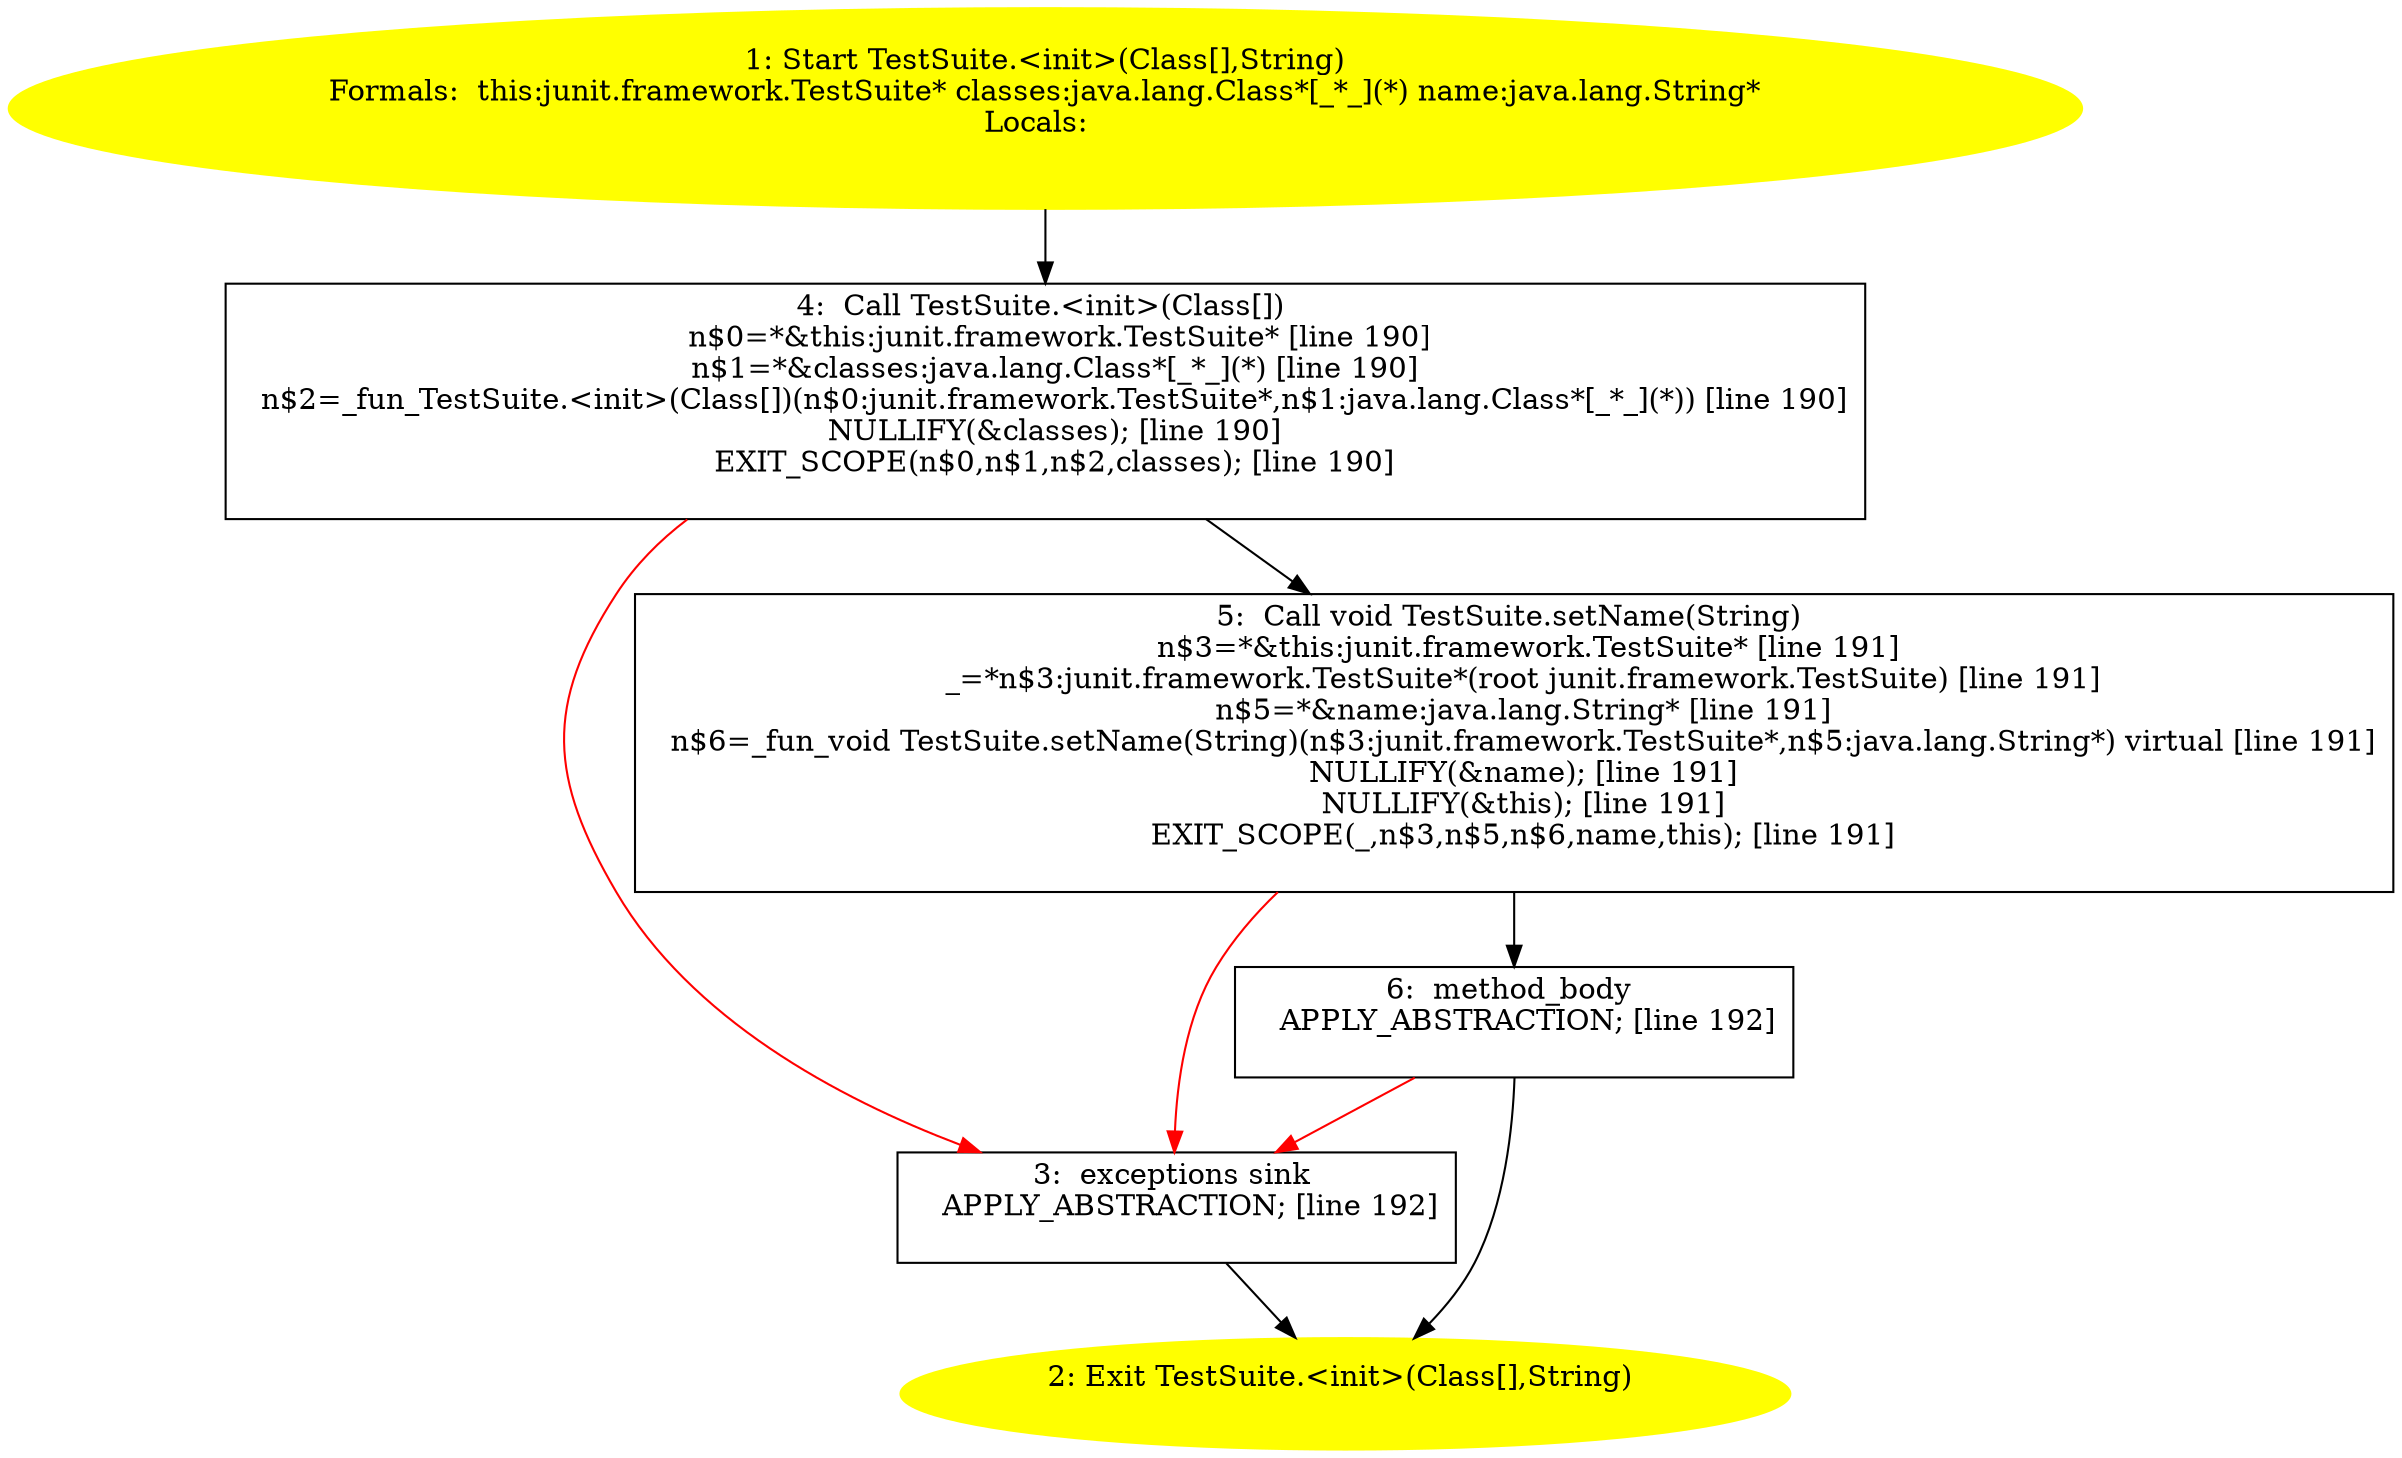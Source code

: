 /* @generated */
digraph cfg {
"junit.framework.TestSuite.<init>(java.lang.Class[],java.lang.String).6c6accbb3e5b5843be46737b87b3c61f_1" [label="1: Start TestSuite.<init>(Class[],String)\nFormals:  this:junit.framework.TestSuite* classes:java.lang.Class*[_*_](*) name:java.lang.String*\nLocals:  \n  " color=yellow style=filled]
	

	 "junit.framework.TestSuite.<init>(java.lang.Class[],java.lang.String).6c6accbb3e5b5843be46737b87b3c61f_1" -> "junit.framework.TestSuite.<init>(java.lang.Class[],java.lang.String).6c6accbb3e5b5843be46737b87b3c61f_4" ;
"junit.framework.TestSuite.<init>(java.lang.Class[],java.lang.String).6c6accbb3e5b5843be46737b87b3c61f_2" [label="2: Exit TestSuite.<init>(Class[],String) \n  " color=yellow style=filled]
	

"junit.framework.TestSuite.<init>(java.lang.Class[],java.lang.String).6c6accbb3e5b5843be46737b87b3c61f_3" [label="3:  exceptions sink \n   APPLY_ABSTRACTION; [line 192]\n " shape="box"]
	

	 "junit.framework.TestSuite.<init>(java.lang.Class[],java.lang.String).6c6accbb3e5b5843be46737b87b3c61f_3" -> "junit.framework.TestSuite.<init>(java.lang.Class[],java.lang.String).6c6accbb3e5b5843be46737b87b3c61f_2" ;
"junit.framework.TestSuite.<init>(java.lang.Class[],java.lang.String).6c6accbb3e5b5843be46737b87b3c61f_4" [label="4:  Call TestSuite.<init>(Class[]) \n   n$0=*&this:junit.framework.TestSuite* [line 190]\n  n$1=*&classes:java.lang.Class*[_*_](*) [line 190]\n  n$2=_fun_TestSuite.<init>(Class[])(n$0:junit.framework.TestSuite*,n$1:java.lang.Class*[_*_](*)) [line 190]\n  NULLIFY(&classes); [line 190]\n  EXIT_SCOPE(n$0,n$1,n$2,classes); [line 190]\n " shape="box"]
	

	 "junit.framework.TestSuite.<init>(java.lang.Class[],java.lang.String).6c6accbb3e5b5843be46737b87b3c61f_4" -> "junit.framework.TestSuite.<init>(java.lang.Class[],java.lang.String).6c6accbb3e5b5843be46737b87b3c61f_5" ;
	 "junit.framework.TestSuite.<init>(java.lang.Class[],java.lang.String).6c6accbb3e5b5843be46737b87b3c61f_4" -> "junit.framework.TestSuite.<init>(java.lang.Class[],java.lang.String).6c6accbb3e5b5843be46737b87b3c61f_3" [color="red" ];
"junit.framework.TestSuite.<init>(java.lang.Class[],java.lang.String).6c6accbb3e5b5843be46737b87b3c61f_5" [label="5:  Call void TestSuite.setName(String) \n   n$3=*&this:junit.framework.TestSuite* [line 191]\n  _=*n$3:junit.framework.TestSuite*(root junit.framework.TestSuite) [line 191]\n  n$5=*&name:java.lang.String* [line 191]\n  n$6=_fun_void TestSuite.setName(String)(n$3:junit.framework.TestSuite*,n$5:java.lang.String*) virtual [line 191]\n  NULLIFY(&name); [line 191]\n  NULLIFY(&this); [line 191]\n  EXIT_SCOPE(_,n$3,n$5,n$6,name,this); [line 191]\n " shape="box"]
	

	 "junit.framework.TestSuite.<init>(java.lang.Class[],java.lang.String).6c6accbb3e5b5843be46737b87b3c61f_5" -> "junit.framework.TestSuite.<init>(java.lang.Class[],java.lang.String).6c6accbb3e5b5843be46737b87b3c61f_6" ;
	 "junit.framework.TestSuite.<init>(java.lang.Class[],java.lang.String).6c6accbb3e5b5843be46737b87b3c61f_5" -> "junit.framework.TestSuite.<init>(java.lang.Class[],java.lang.String).6c6accbb3e5b5843be46737b87b3c61f_3" [color="red" ];
"junit.framework.TestSuite.<init>(java.lang.Class[],java.lang.String).6c6accbb3e5b5843be46737b87b3c61f_6" [label="6:  method_body \n   APPLY_ABSTRACTION; [line 192]\n " shape="box"]
	

	 "junit.framework.TestSuite.<init>(java.lang.Class[],java.lang.String).6c6accbb3e5b5843be46737b87b3c61f_6" -> "junit.framework.TestSuite.<init>(java.lang.Class[],java.lang.String).6c6accbb3e5b5843be46737b87b3c61f_2" ;
	 "junit.framework.TestSuite.<init>(java.lang.Class[],java.lang.String).6c6accbb3e5b5843be46737b87b3c61f_6" -> "junit.framework.TestSuite.<init>(java.lang.Class[],java.lang.String).6c6accbb3e5b5843be46737b87b3c61f_3" [color="red" ];
}
